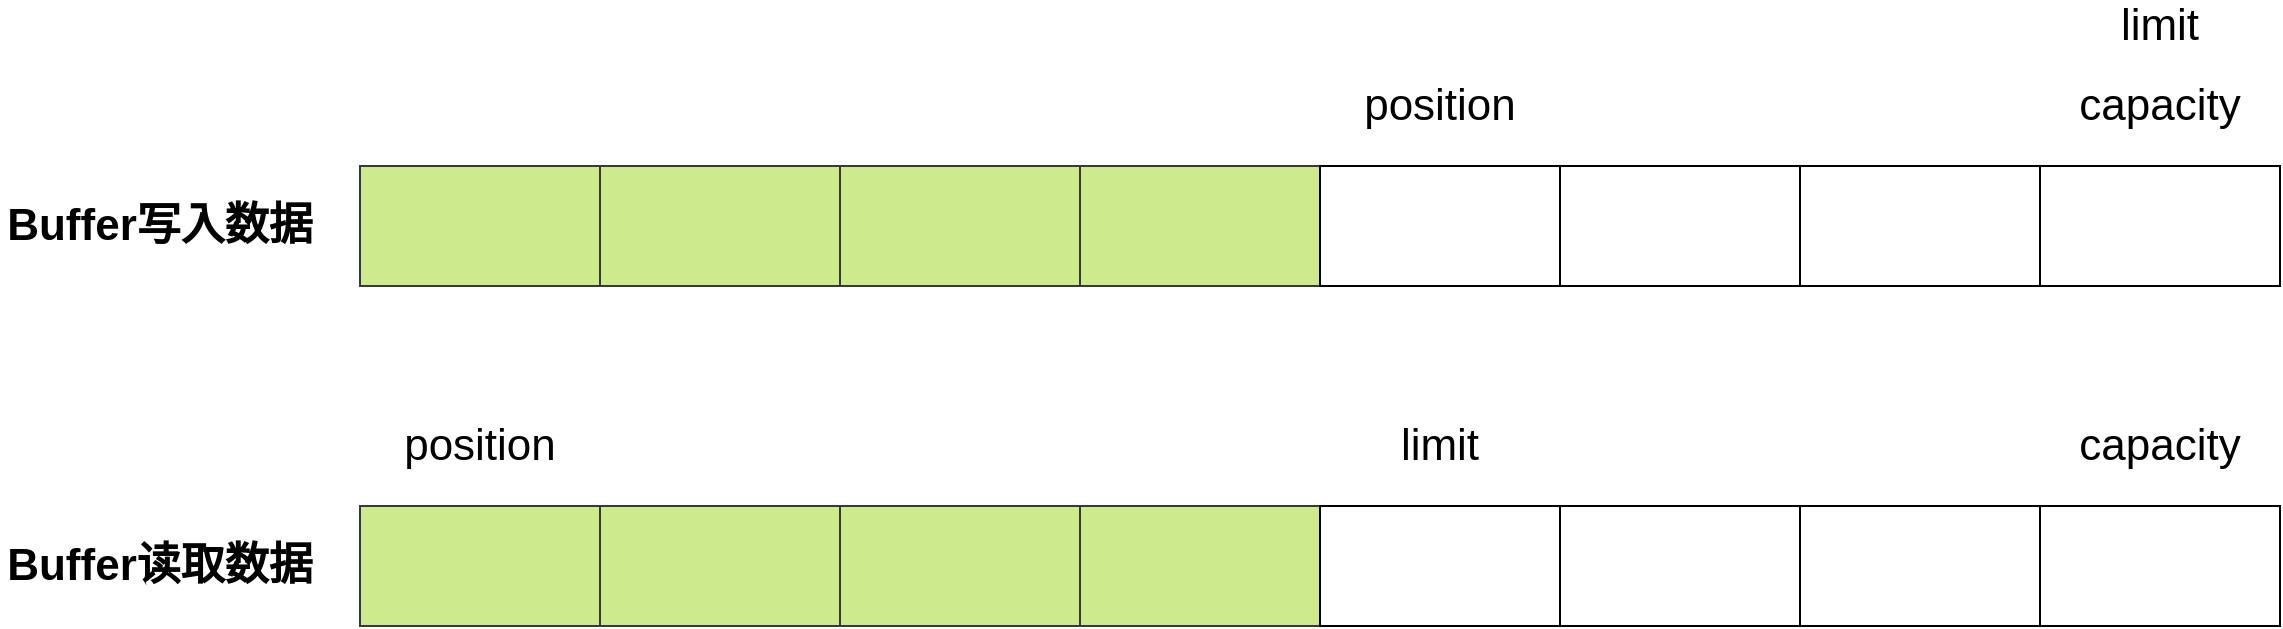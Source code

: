 <mxfile version="11.0.9" type="device"><diagram id="40CyYqI7zxzo9N_gyeoE" name="第 1 页"><mxGraphModel dx="2637" dy="1363" grid="1" gridSize="10" guides="1" tooltips="1" connect="1" arrows="1" fold="1" page="1" pageScale="1" pageWidth="827" pageHeight="1169" math="0" shadow="0"><root><mxCell id="0"/><mxCell id="1" parent="0"/><mxCell id="xCI-WNb-sg7qTKIYnL1s-1" value="" style="rounded=0;whiteSpace=wrap;html=1;fillColor=#cdeb8b;strokeColor=#36393d;" vertex="1" parent="1"><mxGeometry x="-490" y="185" width="120" height="60" as="geometry"/></mxCell><mxCell id="xCI-WNb-sg7qTKIYnL1s-2" value="" style="rounded=0;whiteSpace=wrap;html=1;fillColor=#cdeb8b;strokeColor=#36393d;" vertex="1" parent="1"><mxGeometry x="-370" y="185" width="120" height="60" as="geometry"/></mxCell><mxCell id="xCI-WNb-sg7qTKIYnL1s-3" value="" style="rounded=0;whiteSpace=wrap;html=1;fillColor=#cdeb8b;strokeColor=#36393d;" vertex="1" parent="1"><mxGeometry x="-250" y="185" width="120" height="60" as="geometry"/></mxCell><mxCell id="xCI-WNb-sg7qTKIYnL1s-4" value="" style="rounded=0;whiteSpace=wrap;html=1;fillColor=#cdeb8b;strokeColor=#36393d;" vertex="1" parent="1"><mxGeometry x="-130" y="185" width="120" height="60" as="geometry"/></mxCell><mxCell id="xCI-WNb-sg7qTKIYnL1s-5" value="" style="rounded=0;whiteSpace=wrap;html=1;" vertex="1" parent="1"><mxGeometry x="-10" y="185" width="120" height="60" as="geometry"/></mxCell><mxCell id="xCI-WNb-sg7qTKIYnL1s-6" value="" style="rounded=0;whiteSpace=wrap;html=1;" vertex="1" parent="1"><mxGeometry x="110" y="185" width="120" height="60" as="geometry"/></mxCell><mxCell id="xCI-WNb-sg7qTKIYnL1s-7" value="" style="rounded=0;whiteSpace=wrap;html=1;" vertex="1" parent="1"><mxGeometry x="230" y="185" width="120" height="60" as="geometry"/></mxCell><mxCell id="xCI-WNb-sg7qTKIYnL1s-8" value="" style="rounded=0;whiteSpace=wrap;html=1;" vertex="1" parent="1"><mxGeometry x="350" y="185" width="120" height="60" as="geometry"/></mxCell><mxCell id="xCI-WNb-sg7qTKIYnL1s-9" value="position" style="text;html=1;strokeColor=none;fillColor=none;align=center;verticalAlign=middle;whiteSpace=wrap;rounded=0;fontSize=22;" vertex="1" parent="1"><mxGeometry x="10" y="145" width="80" height="20" as="geometry"/></mxCell><mxCell id="xCI-WNb-sg7qTKIYnL1s-10" value="capacity" style="text;html=1;strokeColor=none;fillColor=none;align=center;verticalAlign=middle;whiteSpace=wrap;rounded=0;fontSize=22;" vertex="1" parent="1"><mxGeometry x="370" y="145" width="80" height="20" as="geometry"/></mxCell><mxCell id="xCI-WNb-sg7qTKIYnL1s-11" value="limit" style="text;html=1;strokeColor=none;fillColor=none;align=center;verticalAlign=middle;whiteSpace=wrap;rounded=0;fontSize=22;" vertex="1" parent="1"><mxGeometry x="370" y="105" width="80" height="20" as="geometry"/></mxCell><mxCell id="xCI-WNb-sg7qTKIYnL1s-12" value="Buffer写入数据" style="text;html=1;strokeColor=none;fillColor=none;align=center;verticalAlign=middle;whiteSpace=wrap;rounded=0;fontSize=22;fontStyle=1" vertex="1" parent="1"><mxGeometry x="-670" y="205" width="160" height="20" as="geometry"/></mxCell><mxCell id="xCI-WNb-sg7qTKIYnL1s-14" value="" style="rounded=0;whiteSpace=wrap;html=1;fillColor=#cdeb8b;strokeColor=#36393d;" vertex="1" parent="1"><mxGeometry x="-490" y="355" width="120" height="60" as="geometry"/></mxCell><mxCell id="xCI-WNb-sg7qTKIYnL1s-15" value="" style="rounded=0;whiteSpace=wrap;html=1;fillColor=#cdeb8b;strokeColor=#36393d;" vertex="1" parent="1"><mxGeometry x="-370" y="355" width="120" height="60" as="geometry"/></mxCell><mxCell id="xCI-WNb-sg7qTKIYnL1s-16" value="" style="rounded=0;whiteSpace=wrap;html=1;fillColor=#cdeb8b;strokeColor=#36393d;" vertex="1" parent="1"><mxGeometry x="-250" y="355" width="120" height="60" as="geometry"/></mxCell><mxCell id="xCI-WNb-sg7qTKIYnL1s-17" value="" style="rounded=0;whiteSpace=wrap;html=1;fillColor=#cdeb8b;strokeColor=#36393d;" vertex="1" parent="1"><mxGeometry x="-130" y="355" width="120" height="60" as="geometry"/></mxCell><mxCell id="xCI-WNb-sg7qTKIYnL1s-18" value="" style="rounded=0;whiteSpace=wrap;html=1;" vertex="1" parent="1"><mxGeometry x="-10" y="355" width="120" height="60" as="geometry"/></mxCell><mxCell id="xCI-WNb-sg7qTKIYnL1s-19" value="" style="rounded=0;whiteSpace=wrap;html=1;" vertex="1" parent="1"><mxGeometry x="110" y="355" width="120" height="60" as="geometry"/></mxCell><mxCell id="xCI-WNb-sg7qTKIYnL1s-20" value="" style="rounded=0;whiteSpace=wrap;html=1;" vertex="1" parent="1"><mxGeometry x="230" y="355" width="120" height="60" as="geometry"/></mxCell><mxCell id="xCI-WNb-sg7qTKIYnL1s-21" value="" style="rounded=0;whiteSpace=wrap;html=1;" vertex="1" parent="1"><mxGeometry x="350" y="355" width="120" height="60" as="geometry"/></mxCell><mxCell id="xCI-WNb-sg7qTKIYnL1s-22" value="position" style="text;html=1;strokeColor=none;fillColor=none;align=center;verticalAlign=middle;whiteSpace=wrap;rounded=0;fontSize=22;" vertex="1" parent="1"><mxGeometry x="-470" y="315" width="80" height="20" as="geometry"/></mxCell><mxCell id="xCI-WNb-sg7qTKIYnL1s-23" value="capacity" style="text;html=1;strokeColor=none;fillColor=none;align=center;verticalAlign=middle;whiteSpace=wrap;rounded=0;fontSize=22;" vertex="1" parent="1"><mxGeometry x="370" y="315" width="80" height="20" as="geometry"/></mxCell><mxCell id="xCI-WNb-sg7qTKIYnL1s-24" value="limit" style="text;html=1;strokeColor=none;fillColor=none;align=center;verticalAlign=middle;whiteSpace=wrap;rounded=0;fontSize=22;" vertex="1" parent="1"><mxGeometry x="10" y="315" width="80" height="20" as="geometry"/></mxCell><mxCell id="xCI-WNb-sg7qTKIYnL1s-25" value="Buffer读取数据" style="text;html=1;strokeColor=none;fillColor=none;align=center;verticalAlign=middle;whiteSpace=wrap;rounded=0;fontSize=22;fontStyle=1" vertex="1" parent="1"><mxGeometry x="-670" y="375" width="160" height="20" as="geometry"/></mxCell></root></mxGraphModel></diagram></mxfile>